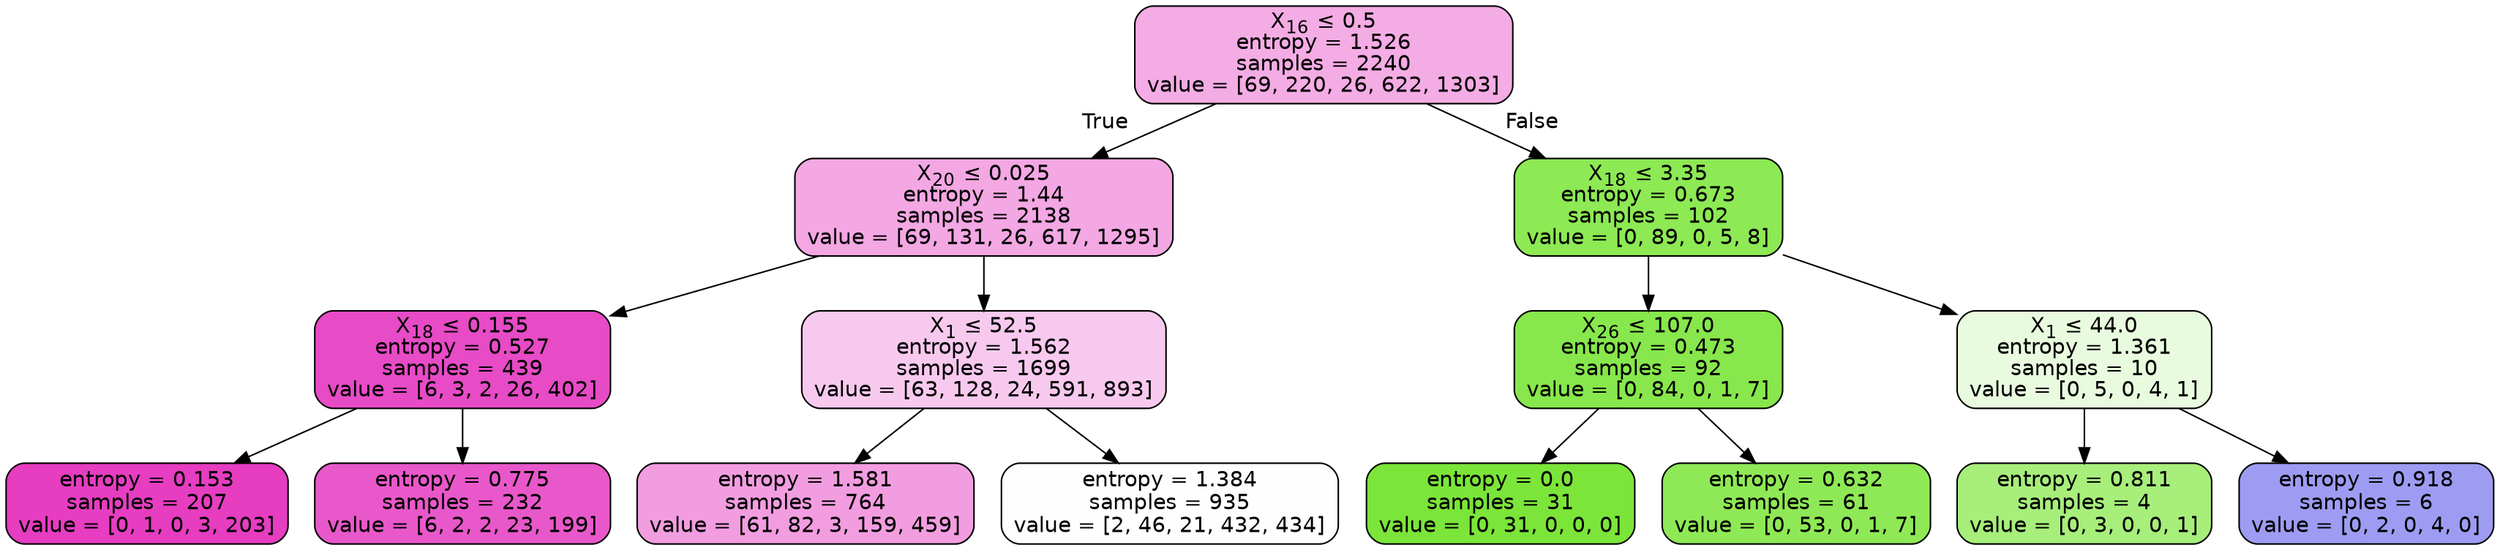 digraph Tree {
node [shape=box, style="filled, rounded", color="black", fontname=helvetica] ;
edge [fontname=helvetica] ;
0 [label=<X<SUB>16</SUB> &le; 0.5<br/>entropy = 1.526<br/>samples = 2240<br/>value = [69, 220, 26, 622, 1303]>, fillcolor="#f4ace4"] ;
1 [label=<X<SUB>20</SUB> &le; 0.025<br/>entropy = 1.44<br/>samples = 2138<br/>value = [69, 131, 26, 617, 1295]>, fillcolor="#f3a7e3"] ;
0 -> 1 [labeldistance=2.5, labelangle=45, headlabel="True"] ;
2 [label=<X<SUB>18</SUB> &le; 0.155<br/>entropy = 0.527<br/>samples = 439<br/>value = [6, 3, 2, 26, 402]>, fillcolor="#e74bc6"] ;
1 -> 2 ;
3 [label=<entropy = 0.153<br/>samples = 207<br/>value = [0, 1, 0, 3, 203]>, fillcolor="#e63dc1"] ;
2 -> 3 ;
4 [label=<entropy = 0.775<br/>samples = 232<br/>value = [6, 2, 2, 23, 199]>, fillcolor="#e958ca"] ;
2 -> 4 ;
5 [label=<X<SUB>1</SUB> &le; 52.5<br/>entropy = 1.562<br/>samples = 1699<br/>value = [63, 128, 24, 591, 893]>, fillcolor="#f8c9ee"] ;
1 -> 5 ;
6 [label=<entropy = 1.581<br/>samples = 764<br/>value = [61, 82, 3, 159, 459]>, fillcolor="#f29de0"] ;
5 -> 6 ;
7 [label=<entropy = 1.384<br/>samples = 935<br/>value = [2, 46, 21, 432, 434]>, fillcolor="#fffeff"] ;
5 -> 7 ;
8 [label=<X<SUB>18</SUB> &le; 3.35<br/>entropy = 0.673<br/>samples = 102<br/>value = [0, 89, 0, 5, 8]>, fillcolor="#8de954"] ;
0 -> 8 [labeldistance=2.5, labelangle=-45, headlabel="False"] ;
9 [label=<X<SUB>26</SUB> &le; 107.0<br/>entropy = 0.473<br/>samples = 92<br/>value = [0, 84, 0, 1, 7]>, fillcolor="#87e74c"] ;
8 -> 9 ;
10 [label=<entropy = 0.0<br/>samples = 31<br/>value = [0, 31, 0, 0, 0]>, fillcolor="#7be539"] ;
9 -> 10 ;
11 [label=<entropy = 0.632<br/>samples = 61<br/>value = [0, 53, 0, 1, 7]>, fillcolor="#8fe956"] ;
9 -> 11 ;
12 [label=<X<SUB>1</SUB> &le; 44.0<br/>entropy = 1.361<br/>samples = 10<br/>value = [0, 5, 0, 4, 1]>, fillcolor="#e9fbde"] ;
8 -> 12 ;
13 [label=<entropy = 0.811<br/>samples = 4<br/>value = [0, 3, 0, 0, 1]>, fillcolor="#a7ee7b"] ;
12 -> 13 ;
14 [label=<entropy = 0.918<br/>samples = 6<br/>value = [0, 2, 0, 4, 0]>, fillcolor="#9e9cf2"] ;
12 -> 14 ;
}